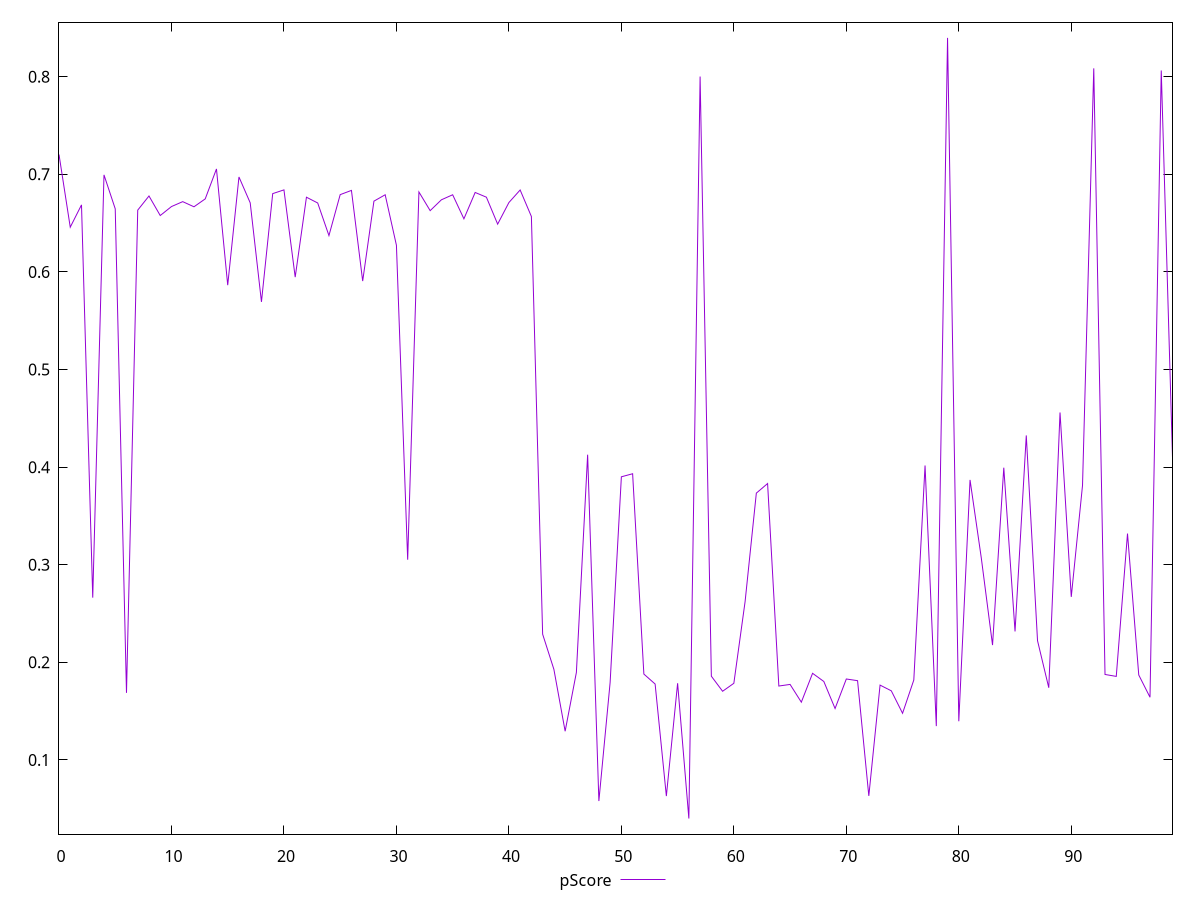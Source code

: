 reset

$pScore <<EOF
0 0.720327784322991
1 0.6458534413718315
2 0.6687210011303102
3 0.2662731443929587
4 0.6994683776664951
5 0.6646649795483304
6 0.1687114483478933
7 0.6633533768836567
8 0.677838440512661
9 0.6578143294213998
10 0.6670031585677552
11 0.672041571107673
12 0.6667728504491847
13 0.6748561057581643
14 0.7055474875989579
15 0.5864606189778502
16 0.6973194504590899
17 0.6708387905720061
18 0.5693345663880521
19 0.6802531192638943
20 0.6840935596471815
21 0.5946982012576496
22 0.6765833813407374
23 0.6706692366219023
24 0.6372741282606337
25 0.6792213845753057
26 0.6835550773683118
27 0.5906679501365317
28 0.6725427863441331
29 0.6790850193033653
30 0.6273243834915976
31 0.30513440332203107
32 0.6819453126025521
33 0.6628140954036588
34 0.6739360723981326
35 0.6790845007997148
36 0.6544535722491152
37 0.6814505785547103
38 0.6766046461890619
39 0.6489994979958789
40 0.6711136794971926
41 0.6839800898640337
42 0.6568168416254101
43 0.22879791469174504
44 0.19280185744156797
45 0.1293850564567262
46 0.18963612842486233
47 0.4127540835443543
48 0.05784645275554062
49 0.17936751664857709
50 0.39009281978219584
51 0.3932230816943523
52 0.1879671652217395
53 0.17775957708346862
54 0.06294427052074508
55 0.17852712606572207
56 0.039945111999131366
57 0.8002363977261187
58 0.18577127676503186
59 0.17034424864858233
60 0.17850251158424213
61 0.2622000927155022
62 0.3733801764783052
63 0.38319061054812836
64 0.17570777836296558
65 0.17735181357948626
66 0.15916055357282743
67 0.18874191086561887
68 0.18036146601440073
69 0.15266931662421185
70 0.18291298712660375
71 0.18119123279307192
72 0.06312903658369978
73 0.17665428643033992
74 0.17078452582420833
75 0.1477843827514898
76 0.18188280146047364
77 0.4016981857495217
78 0.13459880173793454
79 0.8398152374427097
80 0.1395972096140799
81 0.3869090489429468
82 0.3069634668729434
83 0.21767585080052615
84 0.39941725315698295
85 0.2316648254370149
86 0.432468218283818
87 0.22216795091665859
88 0.17394794228463362
89 0.45598780424728463
90 0.2670687138795889
91 0.3812190552079722
92 0.8086093553621354
93 0.18755446292256933
94 0.18557542118654957
95 0.3319074814451642
96 0.187019365065885
97 0.164197907851601
98 0.8064186614665554
99 0.40995825886323944
EOF

set key outside below
set xrange [0:99]
set yrange [0.0239477094902598:0.8558126399515813]
set trange [0.0239477094902598:0.8558126399515813]
set terminal svg size 640, 500 enhanced background rgb 'white'
set output "report_00009_2021-02-08T22-37-41.559Z/first-meaningful-paint/samples/pages/pScore/values.svg"

plot $pScore title "pScore" with line

reset
